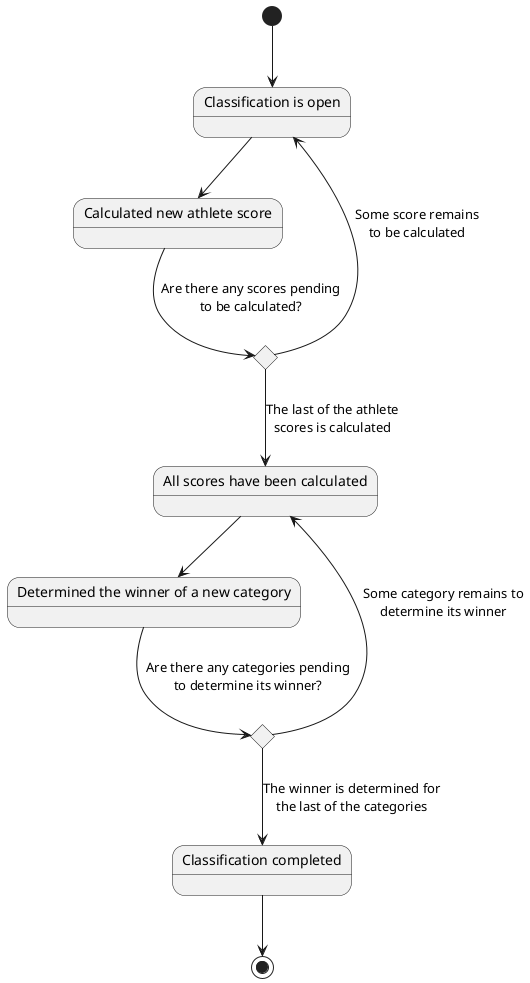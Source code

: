 @startuml
state "Classification is open" as OpenClassification
state "Calculated new athlete score" as CalculatedAthleteScore
state "Are there any scores pending to be calculated?" as AnyScoresPendingCHC <<choice>>
state "All scores have been calculated" as AllScoresCalculated
state "Determined the winner of a new category" as DeterminedWinnerCategory
state "Are there any categories pending to determine its winner?" as AnyCategoriesPendingCHC <<choice>>

state "Classification completed" as CompletedClassification

[*] --> OpenClassification
OpenClassification --> CalculatedAthleteScore
CalculatedAthleteScore --> AnyScoresPendingCHC : Are there any scores pending\nto be calculated?
AnyScoresPendingCHC --> OpenClassification : Some score remains\nto be calculated
AnyScoresPendingCHC --> AllScoresCalculated : The last of the athlete\nscores is calculated

AllScoresCalculated --> DeterminedWinnerCategory
DeterminedWinnerCategory --> AnyCategoriesPendingCHC : Are there any categories pending\nto determine its winner?
AnyCategoriesPendingCHC --> AllScoresCalculated : Some category remains to\ndetermine its winner
AnyCategoriesPendingCHC --> CompletedClassification : The winner is determined for\nthe last of the categories
CompletedClassification --> [*]
@enduml
